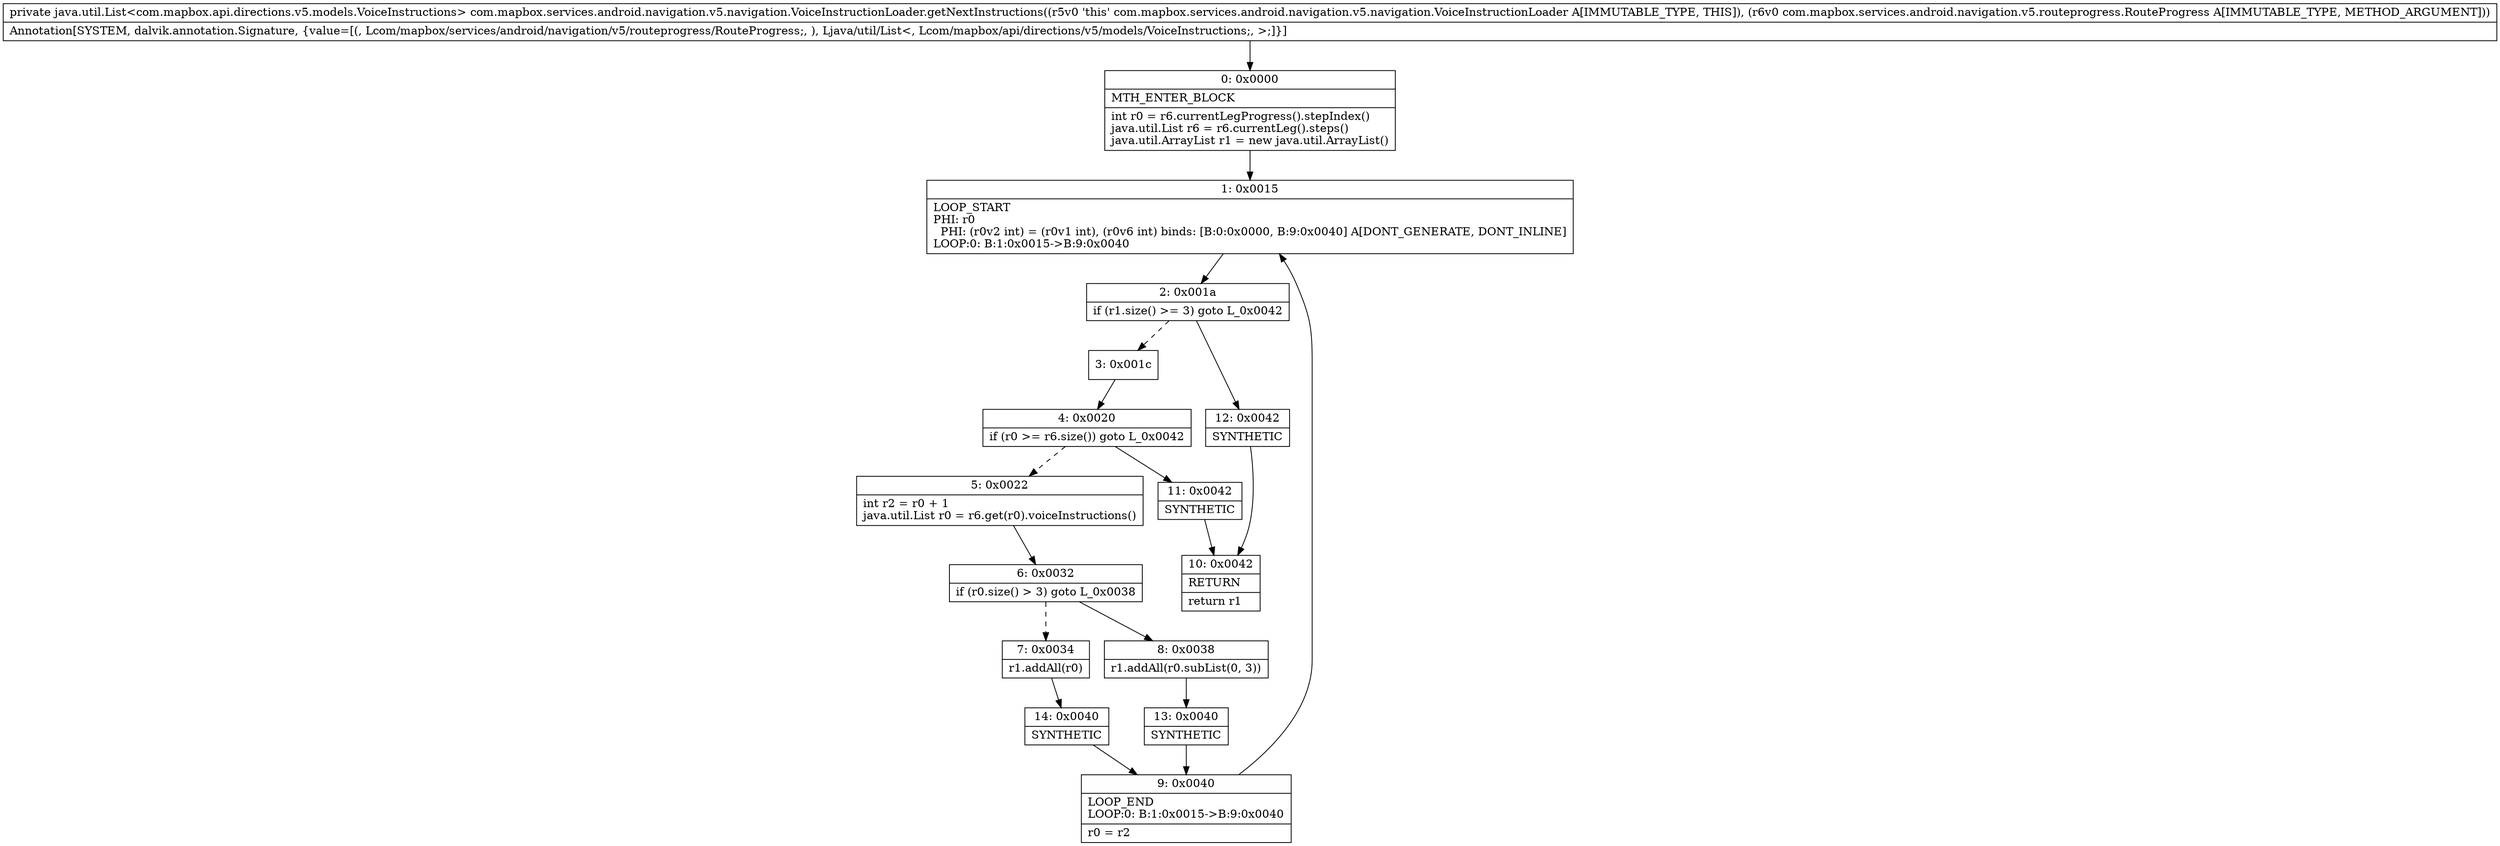 digraph "CFG forcom.mapbox.services.android.navigation.v5.navigation.VoiceInstructionLoader.getNextInstructions(Lcom\/mapbox\/services\/android\/navigation\/v5\/routeprogress\/RouteProgress;)Ljava\/util\/List;" {
Node_0 [shape=record,label="{0\:\ 0x0000|MTH_ENTER_BLOCK\l|int r0 = r6.currentLegProgress().stepIndex()\ljava.util.List r6 = r6.currentLeg().steps()\ljava.util.ArrayList r1 = new java.util.ArrayList()\l}"];
Node_1 [shape=record,label="{1\:\ 0x0015|LOOP_START\lPHI: r0 \l  PHI: (r0v2 int) = (r0v1 int), (r0v6 int) binds: [B:0:0x0000, B:9:0x0040] A[DONT_GENERATE, DONT_INLINE]\lLOOP:0: B:1:0x0015\-\>B:9:0x0040\l}"];
Node_2 [shape=record,label="{2\:\ 0x001a|if (r1.size() \>= 3) goto L_0x0042\l}"];
Node_3 [shape=record,label="{3\:\ 0x001c}"];
Node_4 [shape=record,label="{4\:\ 0x0020|if (r0 \>= r6.size()) goto L_0x0042\l}"];
Node_5 [shape=record,label="{5\:\ 0x0022|int r2 = r0 + 1\ljava.util.List r0 = r6.get(r0).voiceInstructions()\l}"];
Node_6 [shape=record,label="{6\:\ 0x0032|if (r0.size() \> 3) goto L_0x0038\l}"];
Node_7 [shape=record,label="{7\:\ 0x0034|r1.addAll(r0)\l}"];
Node_8 [shape=record,label="{8\:\ 0x0038|r1.addAll(r0.subList(0, 3))\l}"];
Node_9 [shape=record,label="{9\:\ 0x0040|LOOP_END\lLOOP:0: B:1:0x0015\-\>B:9:0x0040\l|r0 = r2\l}"];
Node_10 [shape=record,label="{10\:\ 0x0042|RETURN\l|return r1\l}"];
Node_11 [shape=record,label="{11\:\ 0x0042|SYNTHETIC\l}"];
Node_12 [shape=record,label="{12\:\ 0x0042|SYNTHETIC\l}"];
Node_13 [shape=record,label="{13\:\ 0x0040|SYNTHETIC\l}"];
Node_14 [shape=record,label="{14\:\ 0x0040|SYNTHETIC\l}"];
MethodNode[shape=record,label="{private java.util.List\<com.mapbox.api.directions.v5.models.VoiceInstructions\> com.mapbox.services.android.navigation.v5.navigation.VoiceInstructionLoader.getNextInstructions((r5v0 'this' com.mapbox.services.android.navigation.v5.navigation.VoiceInstructionLoader A[IMMUTABLE_TYPE, THIS]), (r6v0 com.mapbox.services.android.navigation.v5.routeprogress.RouteProgress A[IMMUTABLE_TYPE, METHOD_ARGUMENT]))  | Annotation[SYSTEM, dalvik.annotation.Signature, \{value=[(, Lcom\/mapbox\/services\/android\/navigation\/v5\/routeprogress\/RouteProgress;, ), Ljava\/util\/List\<, Lcom\/mapbox\/api\/directions\/v5\/models\/VoiceInstructions;, \>;]\}]\l}"];
MethodNode -> Node_0;
Node_0 -> Node_1;
Node_1 -> Node_2;
Node_2 -> Node_3[style=dashed];
Node_2 -> Node_12;
Node_3 -> Node_4;
Node_4 -> Node_5[style=dashed];
Node_4 -> Node_11;
Node_5 -> Node_6;
Node_6 -> Node_7[style=dashed];
Node_6 -> Node_8;
Node_7 -> Node_14;
Node_8 -> Node_13;
Node_9 -> Node_1;
Node_11 -> Node_10;
Node_12 -> Node_10;
Node_13 -> Node_9;
Node_14 -> Node_9;
}

